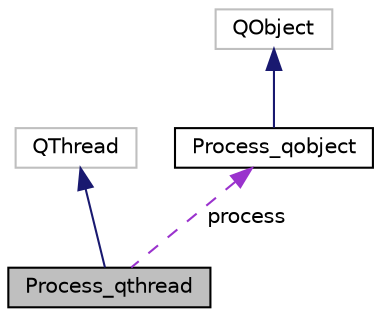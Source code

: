 digraph "Process_qthread"
{
 // LATEX_PDF_SIZE
  edge [fontname="Helvetica",fontsize="10",labelfontname="Helvetica",labelfontsize="10"];
  node [fontname="Helvetica",fontsize="10",shape=record];
  Node1 [label="Process_qthread",height=0.2,width=0.4,color="black", fillcolor="grey75", style="filled", fontcolor="black",tooltip="The Process_qthread class."];
  Node2 -> Node1 [dir="back",color="midnightblue",fontsize="10",style="solid",fontname="Helvetica"];
  Node2 [label="QThread",height=0.2,width=0.4,color="grey75", fillcolor="white", style="filled",tooltip=" "];
  Node3 -> Node1 [dir="back",color="darkorchid3",fontsize="10",style="dashed",label=" process" ,fontname="Helvetica"];
  Node3 [label="Process_qobject",height=0.2,width=0.4,color="black", fillcolor="white", style="filled",URL="$class_process__qobject.html",tooltip="The Process_qobject class."];
  Node4 -> Node3 [dir="back",color="midnightblue",fontsize="10",style="solid",fontname="Helvetica"];
  Node4 [label="QObject",height=0.2,width=0.4,color="grey75", fillcolor="white", style="filled",tooltip=" "];
}
